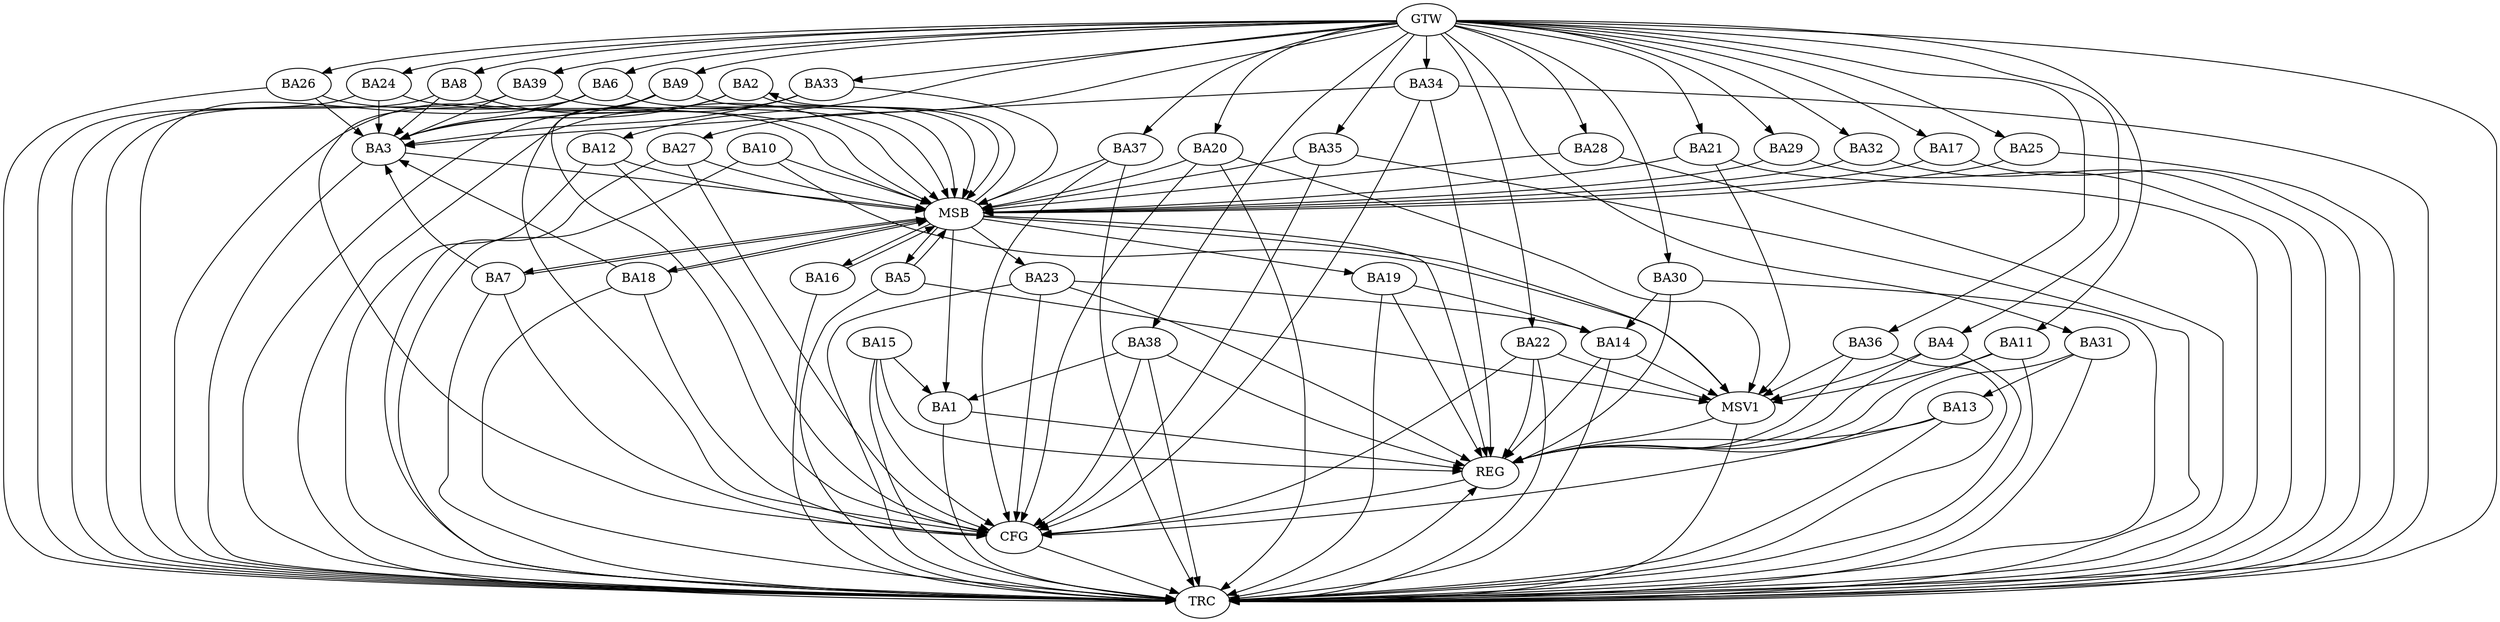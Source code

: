 strict digraph G {
  BA1 [ label="BA1" ];
  BA2 [ label="BA2" ];
  BA3 [ label="BA3" ];
  BA4 [ label="BA4" ];
  BA5 [ label="BA5" ];
  BA6 [ label="BA6" ];
  BA7 [ label="BA7" ];
  BA8 [ label="BA8" ];
  BA9 [ label="BA9" ];
  BA10 [ label="BA10" ];
  BA11 [ label="BA11" ];
  BA12 [ label="BA12" ];
  BA13 [ label="BA13" ];
  BA14 [ label="BA14" ];
  BA15 [ label="BA15" ];
  BA16 [ label="BA16" ];
  BA17 [ label="BA17" ];
  BA18 [ label="BA18" ];
  BA19 [ label="BA19" ];
  BA20 [ label="BA20" ];
  BA21 [ label="BA21" ];
  BA22 [ label="BA22" ];
  BA23 [ label="BA23" ];
  BA24 [ label="BA24" ];
  BA25 [ label="BA25" ];
  BA26 [ label="BA26" ];
  BA27 [ label="BA27" ];
  BA28 [ label="BA28" ];
  BA29 [ label="BA29" ];
  BA30 [ label="BA30" ];
  BA31 [ label="BA31" ];
  BA32 [ label="BA32" ];
  BA33 [ label="BA33" ];
  BA34 [ label="BA34" ];
  BA35 [ label="BA35" ];
  BA36 [ label="BA36" ];
  BA37 [ label="BA37" ];
  BA38 [ label="BA38" ];
  BA39 [ label="BA39" ];
  GTW [ label="GTW" ];
  REG [ label="REG" ];
  MSB [ label="MSB" ];
  CFG [ label="CFG" ];
  TRC [ label="TRC" ];
  MSV1 [ label="MSV1" ];
  BA15 -> BA1;
  BA19 -> BA14;
  BA23 -> BA14;
  BA30 -> BA14;
  BA31 -> BA13;
  BA38 -> BA1;
  GTW -> BA4;
  GTW -> BA6;
  GTW -> BA8;
  GTW -> BA9;
  GTW -> BA11;
  GTW -> BA12;
  GTW -> BA17;
  GTW -> BA20;
  GTW -> BA21;
  GTW -> BA22;
  GTW -> BA24;
  GTW -> BA25;
  GTW -> BA26;
  GTW -> BA27;
  GTW -> BA28;
  GTW -> BA29;
  GTW -> BA30;
  GTW -> BA31;
  GTW -> BA32;
  GTW -> BA33;
  GTW -> BA34;
  GTW -> BA35;
  GTW -> BA36;
  GTW -> BA37;
  GTW -> BA38;
  GTW -> BA39;
  BA1 -> REG;
  BA4 -> REG;
  BA11 -> REG;
  BA13 -> REG;
  BA14 -> REG;
  BA15 -> REG;
  BA19 -> REG;
  BA22 -> REG;
  BA23 -> REG;
  BA30 -> REG;
  BA31 -> REG;
  BA34 -> REG;
  BA36 -> REG;
  BA38 -> REG;
  BA2 -> MSB;
  MSB -> BA1;
  MSB -> REG;
  BA3 -> MSB;
  BA5 -> MSB;
  BA6 -> MSB;
  BA7 -> MSB;
  MSB -> BA5;
  BA8 -> MSB;
  BA9 -> MSB;
  BA10 -> MSB;
  BA12 -> MSB;
  BA16 -> MSB;
  BA17 -> MSB;
  BA18 -> MSB;
  BA20 -> MSB;
  MSB -> BA7;
  BA21 -> MSB;
  BA24 -> MSB;
  MSB -> BA18;
  BA25 -> MSB;
  BA26 -> MSB;
  BA27 -> MSB;
  MSB -> BA2;
  BA28 -> MSB;
  BA29 -> MSB;
  MSB -> BA16;
  BA32 -> MSB;
  BA33 -> MSB;
  BA35 -> MSB;
  MSB -> BA23;
  BA37 -> MSB;
  MSB -> BA19;
  BA39 -> MSB;
  BA20 -> CFG;
  BA27 -> CFG;
  BA37 -> CFG;
  BA7 -> CFG;
  BA22 -> CFG;
  BA9 -> CFG;
  BA6 -> CFG;
  BA33 -> CFG;
  BA13 -> CFG;
  BA18 -> CFG;
  BA15 -> CFG;
  BA38 -> CFG;
  BA35 -> CFG;
  BA12 -> CFG;
  BA34 -> CFG;
  BA23 -> CFG;
  REG -> CFG;
  BA1 -> TRC;
  BA2 -> TRC;
  BA3 -> TRC;
  BA4 -> TRC;
  BA5 -> TRC;
  BA6 -> TRC;
  BA7 -> TRC;
  BA8 -> TRC;
  BA9 -> TRC;
  BA10 -> TRC;
  BA11 -> TRC;
  BA12 -> TRC;
  BA13 -> TRC;
  BA14 -> TRC;
  BA15 -> TRC;
  BA16 -> TRC;
  BA17 -> TRC;
  BA18 -> TRC;
  BA19 -> TRC;
  BA20 -> TRC;
  BA21 -> TRC;
  BA22 -> TRC;
  BA23 -> TRC;
  BA24 -> TRC;
  BA25 -> TRC;
  BA26 -> TRC;
  BA27 -> TRC;
  BA28 -> TRC;
  BA29 -> TRC;
  BA30 -> TRC;
  BA31 -> TRC;
  BA32 -> TRC;
  BA33 -> TRC;
  BA34 -> TRC;
  BA35 -> TRC;
  BA36 -> TRC;
  BA37 -> TRC;
  BA38 -> TRC;
  BA39 -> TRC;
  GTW -> TRC;
  CFG -> TRC;
  TRC -> REG;
  BA26 -> BA3;
  BA2 -> BA3;
  BA7 -> BA3;
  BA34 -> BA3;
  BA33 -> BA3;
  BA24 -> BA3;
  BA39 -> BA3;
  BA9 -> BA3;
  BA8 -> BA3;
  BA18 -> BA3;
  BA6 -> BA3;
  BA4 -> MSV1;
  BA11 -> MSV1;
  BA22 -> MSV1;
  BA36 -> MSV1;
  MSB -> MSV1;
  BA14 -> MSV1;
  BA21 -> MSV1;
  BA20 -> MSV1;
  BA10 -> MSV1;
  BA5 -> MSV1;
  MSV1 -> REG;
  MSV1 -> TRC;
}
